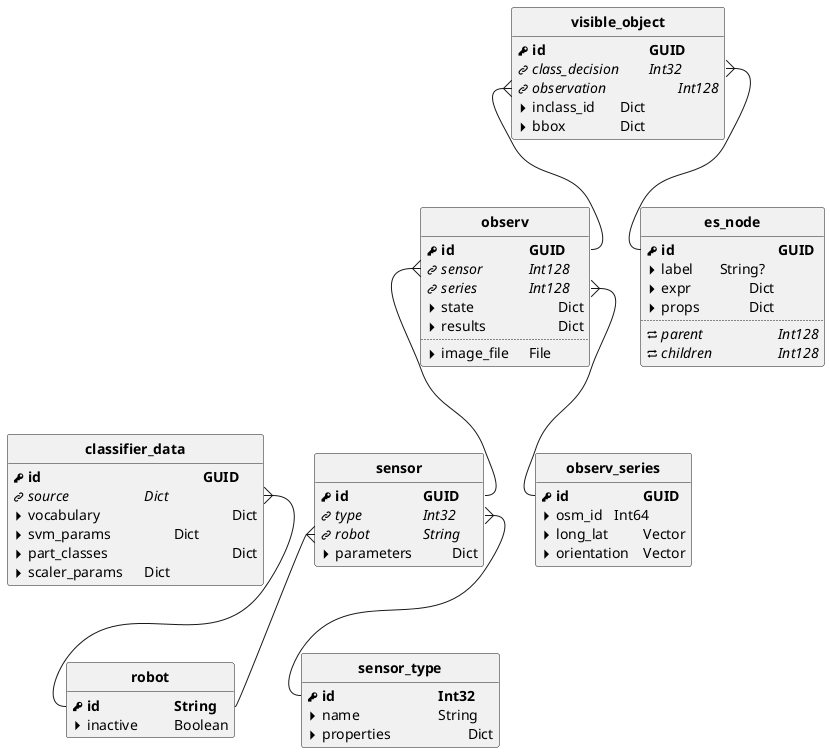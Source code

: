 @startuml

hide empty methods
hide circle

skinparam classFontStyle bold

!define PK <&key><b>
!define FK <&link-intact><i>
!define PP <&caret-right>
!define SK <&loop><i>

class "sensor_type" as sensor_type {
    PK id         \t\t\t Int32
    PP name        \t\t String
    PP properties     \t\t Dict
}

class "sensor" as sensor {
    PK id        \t\t GUID
    FK type       \t\t Int32
    FK robot     \t\t String
    PP parameters   \t Dict
}

class "observ" as measure {
    PK id        \t\t GUID
    FK sensor      \t Int128
    FK series       \t Int128
    PP state       \t\t Dict
    PP results   \t  \t Dict
    ..
    PP image_file   \t File
}

class "observ_series" as series {
    PK id       \t\t GUID
    PP osm_id \t Int64
    PP long_lat  \t Vector
    PP orientation \t Vector
}

class "robot" as robot {
    PK id       \t\t String
    PP inactive    \t Boolean
}

class "visible_object" as cvs_obj {
    PK id          \t\t\t GUID
    FK class_decision      \t Int32
    FK observation    \t\t Int128
    PP inclass_id   \t Dict
    PP bbox  \t\t Dict
}

class "classifier_data" as cvs_classifier {
    PK id               \t\t\t\t GUID
    FK source \t\t\t Dict
    PP vocabulary            \t\t\t Dict
    PP svm_params        \t\t Dict
    PP part_classes             \t\t\t Dict
    PP scaler_params \t Dict
}

class "es_node" as cvs_es {
    PK id              \t\t GUID
    PP label      \t String?
    PP expr             \t Dict
    PP props          \t Dict
    ..
    SK parent            \t Int128
    SK children           \t Int128
}

measure::sensor }-- sensor::id
sensor::type }-- sensor_type::id
sensor::robot }-- robot::id
measure::series }-- series::id

cvs_obj::class_decision }-- cvs_es::id
cvs_obj::observation }-- measure::id
cvs_classifier::source }-- robot::id

@enduml

